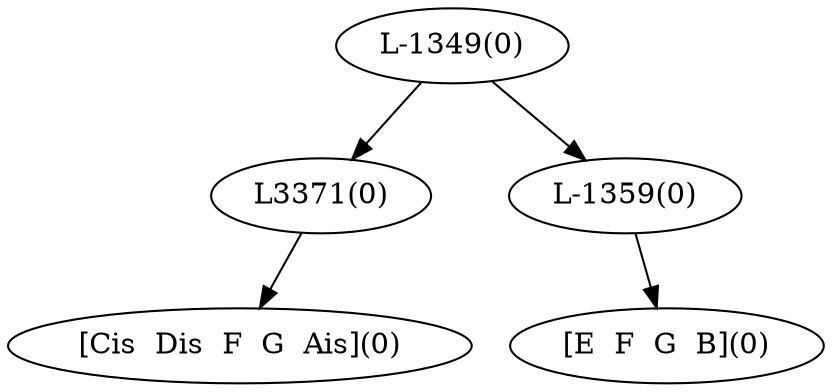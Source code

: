 digraph sample{
"L3371(0)"->"[Cis  Dis  F  G  Ais](0)"
"L-1359(0)"->"[E  F  G  B](0)"
"L-1349(0)"->"L3371(0)"
"L-1349(0)"->"L-1359(0)"
{rank = min; "L-1349(0)"}
{rank = same; "L3371(0)"; "L-1359(0)";}
{rank = max; "[Cis  Dis  F  G  Ais](0)"; "[E  F  G  B](0)";}
}